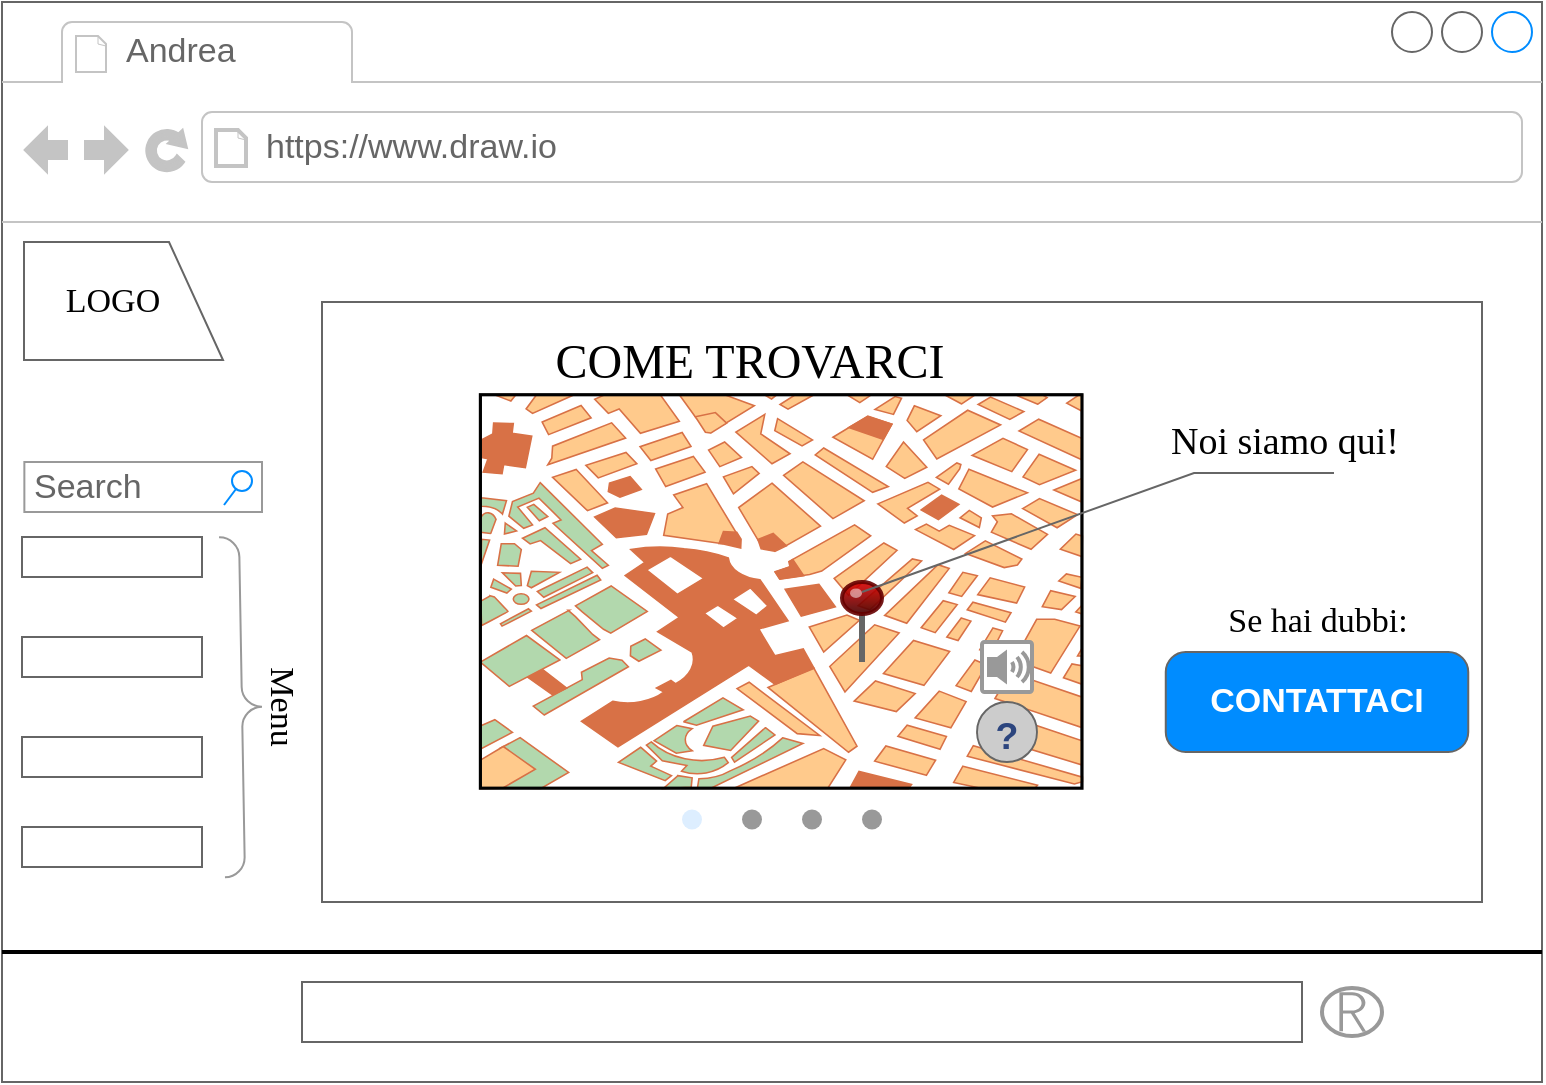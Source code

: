 <mxfile version="14.3.1" type="github">
  <diagram id="ekwS-R2kORlzKrDJqPyB" name="Page-1">
    <mxGraphModel dx="782" dy="706" grid="1" gridSize="10" guides="1" tooltips="1" connect="1" arrows="1" fold="1" page="1" pageScale="1" pageWidth="827" pageHeight="1169" math="0" shadow="0">
      <root>
        <mxCell id="0" />
        <mxCell id="1" parent="0" />
        <mxCell id="rbgBwrNaQWzHr9X_lOkM-7" value="" style="strokeWidth=1;shadow=0;dashed=0;align=center;html=1;shape=mxgraph.mockup.containers.browserWindow;rSize=0;strokeColor2=#008cff;strokeColor3=#c4c4c4;mainText=,;recursiveResize=0;strokeColor=#666666;" vertex="1" parent="1">
          <mxGeometry x="40" y="50" width="770" height="540" as="geometry" />
        </mxCell>
        <mxCell id="rbgBwrNaQWzHr9X_lOkM-8" value="Andrea" style="strokeWidth=1;shadow=0;dashed=0;align=center;html=1;shape=mxgraph.mockup.containers.anchor;fontSize=17;fontColor=#666666;align=left;" vertex="1" parent="rbgBwrNaQWzHr9X_lOkM-7">
          <mxGeometry x="60" y="12" width="100" height="26" as="geometry" />
        </mxCell>
        <mxCell id="rbgBwrNaQWzHr9X_lOkM-9" value="https://www.draw.io" style="strokeWidth=1;shadow=0;dashed=0;align=center;html=1;shape=mxgraph.mockup.containers.anchor;rSize=0;fontSize=17;fontColor=#666666;align=left;" vertex="1" parent="rbgBwrNaQWzHr9X_lOkM-7">
          <mxGeometry x="130" y="60" width="250" height="26" as="geometry" />
        </mxCell>
        <mxCell id="rbgBwrNaQWzHr9X_lOkM-11" value="" style="verticalLabelPosition=bottom;shadow=0;dashed=0;align=center;html=1;verticalAlign=top;strokeWidth=1;shape=mxgraph.mockup.misc.map;" vertex="1" parent="rbgBwrNaQWzHr9X_lOkM-7">
          <mxGeometry x="239" y="196.25" width="302" height="197.5" as="geometry" />
        </mxCell>
        <mxCell id="rbgBwrNaQWzHr9X_lOkM-12" value="" style="verticalLabelPosition=top;shadow=0;dashed=0;align=center;html=1;verticalAlign=bottom;strokeWidth=1;shape=mxgraph.mockup.misc.pin;fillColor2=#dd0000;fillColor3=#440000;strokeColor=#660000;" vertex="1" parent="rbgBwrNaQWzHr9X_lOkM-7">
          <mxGeometry x="420" y="290" width="20" height="40" as="geometry" />
        </mxCell>
        <mxCell id="rbgBwrNaQWzHr9X_lOkM-19" value="&lt;p&gt;&lt;br&gt;&lt;/p&gt;" style="strokeWidth=1;shadow=0;dashed=0;align=center;html=1;shape=mxgraph.mockup.text.callout;linkText=;textSize=17;textColor=#666666;callDir=NE;callStyle=line;fontSize=17;fontColor=#666666;align=right;verticalAlign=top;strokeColor=#666666;" vertex="1" parent="rbgBwrNaQWzHr9X_lOkM-7">
          <mxGeometry x="430" y="210" width="236" height="85" as="geometry" />
        </mxCell>
        <mxCell id="rbgBwrNaQWzHr9X_lOkM-20" value="Noi siamo qui!" style="text;html=1;strokeColor=none;fillColor=none;align=center;verticalAlign=middle;whiteSpace=wrap;rounded=0;fontFamily=Times New Roman;fontSize=19;" vertex="1" parent="rbgBwrNaQWzHr9X_lOkM-7">
          <mxGeometry x="580" y="210" width="122.5" height="20" as="geometry" />
        </mxCell>
        <mxCell id="rbgBwrNaQWzHr9X_lOkM-21" value="" style="verticalLabelPosition=bottom;shadow=0;dashed=0;align=center;html=1;verticalAlign=top;strokeWidth=1;shape=mxgraph.mockup.misc.help_icon;fontFamily=Times New Roman;fontSize=19;" vertex="1" parent="rbgBwrNaQWzHr9X_lOkM-7">
          <mxGeometry x="487.5" y="350" width="30" height="30" as="geometry" />
        </mxCell>
        <mxCell id="rbgBwrNaQWzHr9X_lOkM-22" value="" style="verticalLabelPosition=bottom;shadow=0;dashed=0;align=center;html=1;verticalAlign=top;strokeWidth=1;shape=mxgraph.mockup.navigation.pageControl;fillColor=#999999;strokeColor=#ddeeff;fontFamily=Times New Roman;fontSize=19;" vertex="1" parent="rbgBwrNaQWzHr9X_lOkM-7">
          <mxGeometry x="340" y="393.75" width="100" height="30" as="geometry" />
        </mxCell>
        <mxCell id="rbgBwrNaQWzHr9X_lOkM-26" value="" style="strokeColor=#999999;verticalLabelPosition=bottom;shadow=0;dashed=0;verticalAlign=top;strokeWidth=2;html=1;shape=mxgraph.mockup.misc.volumeIcon;fontFamily=Times New Roman;fontSize=19;" vertex="1" parent="rbgBwrNaQWzHr9X_lOkM-7">
          <mxGeometry x="490" y="320" width="25" height="25" as="geometry" />
        </mxCell>
        <mxCell id="rbgBwrNaQWzHr9X_lOkM-27" value="Search" style="strokeWidth=1;shadow=0;dashed=0;align=center;html=1;shape=mxgraph.mockup.forms.searchBox;strokeColor=#999999;mainText=;strokeColor2=#008cff;fontColor=#666666;fontSize=17;align=left;spacingLeft=3;" vertex="1" parent="rbgBwrNaQWzHr9X_lOkM-7">
          <mxGeometry x="11.18" y="230" width="118.82" height="25" as="geometry" />
        </mxCell>
        <mxCell id="rbgBwrNaQWzHr9X_lOkM-31" value="CONTATTACI" style="strokeWidth=1;shadow=0;dashed=0;align=center;html=1;shape=mxgraph.mockup.buttons.button;strokeColor=#666666;fontColor=#ffffff;mainText=;buttonStyle=round;fontSize=17;fontStyle=1;fillColor=#008cff;whiteSpace=wrap;" vertex="1" parent="rbgBwrNaQWzHr9X_lOkM-7">
          <mxGeometry x="581.88" y="325" width="151.25" height="50" as="geometry" />
        </mxCell>
        <mxCell id="rbgBwrNaQWzHr9X_lOkM-35" value="COME TROVARCI" style="text;html=1;strokeColor=none;fillColor=none;align=center;verticalAlign=middle;whiteSpace=wrap;rounded=0;fontFamily=Times New Roman;fontSize=24;" vertex="1" parent="rbgBwrNaQWzHr9X_lOkM-7">
          <mxGeometry x="260" y="170" width="227.5" height="20" as="geometry" />
        </mxCell>
        <mxCell id="rbgBwrNaQWzHr9X_lOkM-36" value="Se hai dubbi:" style="text;html=1;strokeColor=none;fillColor=none;align=center;verticalAlign=middle;whiteSpace=wrap;rounded=0;fontFamily=Times New Roman;fontSize=17;" vertex="1" parent="rbgBwrNaQWzHr9X_lOkM-7">
          <mxGeometry x="572.5" y="300" width="170" height="20" as="geometry" />
        </mxCell>
        <mxCell id="rbgBwrNaQWzHr9X_lOkM-37" value="" style="line;strokeWidth=2;html=1;fontFamily=Times New Roman;fontSize=17;" vertex="1" parent="rbgBwrNaQWzHr9X_lOkM-7">
          <mxGeometry y="470" width="770" height="10" as="geometry" />
        </mxCell>
        <mxCell id="rbgBwrNaQWzHr9X_lOkM-38" value="" style="shape=image;html=1;verticalAlign=top;verticalLabelPosition=bottom;labelBackgroundColor=#ffffff;imageAspect=0;aspect=fixed;image=https://cdn3.iconfinder.com/data/icons/finalflags/128/Italy-Flag.png;strokeColor=#666666;fontFamily=Times New Roman;fontSize=17;" vertex="1" parent="rbgBwrNaQWzHr9X_lOkM-7">
          <mxGeometry x="11.09" y="492.37" width="23" height="23" as="geometry" />
        </mxCell>
        <mxCell id="rbgBwrNaQWzHr9X_lOkM-39" value="" style="shape=image;html=1;verticalAlign=top;verticalLabelPosition=bottom;labelBackgroundColor=#ffffff;imageAspect=0;aspect=fixed;image=https://cdn2.iconfinder.com/data/icons/flags/flags/48/united-kingdom-great-britain.png;strokeColor=#666666;fontFamily=Times New Roman;fontSize=17;" vertex="1" parent="rbgBwrNaQWzHr9X_lOkM-7">
          <mxGeometry x="51.09" y="492.37" width="25.5" height="25.5" as="geometry" />
        </mxCell>
        <mxCell id="rbgBwrNaQWzHr9X_lOkM-47" value="" style="shape=image;html=1;verticalAlign=top;verticalLabelPosition=bottom;labelBackgroundColor=#ffffff;imageAspect=0;aspect=fixed;image=https://cdn3.iconfinder.com/data/icons/finalflags/128/Germany-Flag.png;strokeColor=#666666;fontFamily=Times New Roman;fontSize=17;" vertex="1" parent="rbgBwrNaQWzHr9X_lOkM-7">
          <mxGeometry x="92.34" y="490" width="27.75" height="27.75" as="geometry" />
        </mxCell>
        <mxCell id="rbgBwrNaQWzHr9X_lOkM-48" value="" style="strokeColor=#999999;verticalLabelPosition=bottom;shadow=0;dashed=0;verticalAlign=top;strokeWidth=2;html=1;shape=mxgraph.mockup.misc.registeredIcon;fontFamily=Times New Roman;fontSize=17;" vertex="1" parent="rbgBwrNaQWzHr9X_lOkM-7">
          <mxGeometry x="660" y="493" width="30" height="24" as="geometry" />
        </mxCell>
        <mxCell id="rbgBwrNaQWzHr9X_lOkM-50" value="" style="strokeWidth=1;shadow=0;dashed=0;align=center;html=1;shape=mxgraph.mockup.text.textBox;fontColor=#666666;align=left;fontSize=17;spacingLeft=4;spacingTop=-3;strokeColor=#666666;mainText=" vertex="1" parent="rbgBwrNaQWzHr9X_lOkM-7">
          <mxGeometry x="150" y="490" width="500" height="30" as="geometry" />
        </mxCell>
        <mxCell id="rbgBwrNaQWzHr9X_lOkM-51" value="" style="shape=manualInput;whiteSpace=wrap;html=1;strokeColor=#666666;fillColor=none;fontFamily=Times New Roman;fontSize=17;size=27;rotation=90;" vertex="1" parent="rbgBwrNaQWzHr9X_lOkM-7">
          <mxGeometry x="31.25" y="99.75" width="59" height="99.5" as="geometry" />
        </mxCell>
        <mxCell id="rbgBwrNaQWzHr9X_lOkM-52" value="LOGO" style="text;html=1;strokeColor=none;fillColor=none;align=center;verticalAlign=middle;whiteSpace=wrap;rounded=0;fontFamily=Times New Roman;fontSize=17;" vertex="1" parent="rbgBwrNaQWzHr9X_lOkM-7">
          <mxGeometry x="31.25" y="139.5" width="48.75" height="20" as="geometry" />
        </mxCell>
        <mxCell id="rbgBwrNaQWzHr9X_lOkM-53" value="&lt;span style=&quot;color: rgba(0 , 0 , 0 , 0) ; font-family: monospace ; font-size: 0px&quot;&gt;%3CmxGraphModel%3E%3Croot%3E%3CmxCell%20id%3D%220%22%2F%3E%3CmxCell%20id%3D%221%22%20parent%3D%220%22%2F%3E%3CmxCell%20id%3D%222%22%20value%3D%22%22%20style%3D%22ellipse%3BwhiteSpace%3Dwrap%3Bhtml%3D1%3Baspect%3Dfixed%3BstrokeColor%3D%23666666%3BfontFamily%3DTimes%20New%20Roman%3BfontSize%3D17%3B%22%20vertex%3D%221%22%20parent%3D%221%22%3E%3CmxGeometry%20x%3D%22384%22%20y%3D%22190%22%20width%3D%2220%22%20height%3D%2220%22%20as%3D%22geometry%22%2F%3E%3C%2FmxCell%3E%3C%2Froot%3E%3C%2FmxGraphModel%3E&lt;/span&gt;" style="rounded=0;whiteSpace=wrap;html=1;strokeColor=#666666;fillColor=none;fontFamily=Times New Roman;fontSize=17;" vertex="1" parent="rbgBwrNaQWzHr9X_lOkM-7">
          <mxGeometry x="10" y="267.5" width="90" height="20" as="geometry" />
        </mxCell>
        <mxCell id="rbgBwrNaQWzHr9X_lOkM-56" value="&lt;span style=&quot;color: rgba(0 , 0 , 0 , 0) ; font-family: monospace ; font-size: 0px&quot;&gt;%3CmxGraphModel%3E%3Croot%3E%3CmxCell%20id%3D%220%22%2F%3E%3CmxCell%20id%3D%221%22%20parent%3D%220%22%2F%3E%3CmxCell%20id%3D%222%22%20value%3D%22%22%20style%3D%22ellipse%3BwhiteSpace%3Dwrap%3Bhtml%3D1%3Baspect%3Dfixed%3BstrokeColor%3D%23666666%3BfontFamily%3DTimes%20New%20Roman%3BfontSize%3D17%3B%22%20vertex%3D%221%22%20parent%3D%221%22%3E%3CmxGeometry%20x%3D%22384%22%20y%3D%22190%22%20width%3D%2220%22%20height%3D%2220%22%20as%3D%22geometry%22%2F%3E%3C%2FmxCell%3E%3C%2Froot%3E%3C%2FmxGraphModel%3E&lt;/span&gt;" style="rounded=0;whiteSpace=wrap;html=1;strokeColor=#666666;fillColor=none;fontFamily=Times New Roman;fontSize=17;" vertex="1" parent="rbgBwrNaQWzHr9X_lOkM-7">
          <mxGeometry x="10" y="317.5" width="90" height="20" as="geometry" />
        </mxCell>
        <mxCell id="rbgBwrNaQWzHr9X_lOkM-57" value="&lt;span style=&quot;color: rgba(0 , 0 , 0 , 0) ; font-family: monospace ; font-size: 0px&quot;&gt;%3CmxGraphModel%3E%3Croot%3E%3CmxCell%20id%3D%220%22%2F%3E%3CmxCell%20id%3D%221%22%20parent%3D%220%22%2F%3E%3CmxCell%20id%3D%222%22%20value%3D%22%22%20style%3D%22ellipse%3BwhiteSpace%3Dwrap%3Bhtml%3D1%3Baspect%3Dfixed%3BstrokeColor%3D%23666666%3BfontFamily%3DTimes%20New%20Roman%3BfontSize%3D17%3B%22%20vertex%3D%221%22%20parent%3D%221%22%3E%3CmxGeometry%20x%3D%22384%22%20y%3D%22190%22%20width%3D%2220%22%20height%3D%2220%22%20as%3D%22geometry%22%2F%3E%3C%2FmxCell%3E%3C%2Froot%3E%3C%2FmxGraphModel%3E&lt;/span&gt;" style="rounded=0;whiteSpace=wrap;html=1;strokeColor=#666666;fillColor=none;fontFamily=Times New Roman;fontSize=17;" vertex="1" parent="rbgBwrNaQWzHr9X_lOkM-7">
          <mxGeometry x="10" y="367.5" width="90" height="20" as="geometry" />
        </mxCell>
        <mxCell id="rbgBwrNaQWzHr9X_lOkM-58" value="&lt;span style=&quot;color: rgba(0 , 0 , 0 , 0) ; font-family: monospace ; font-size: 0px&quot;&gt;%3CmxGraphModel%3E%3Croot%3E%3CmxCell%20id%3D%220%22%2F%3E%3CmxCell%20id%3D%221%22%20parent%3D%220%22%2F%3E%3CmxCell%20id%3D%222%22%20value%3D%22%22%20style%3D%22ellipse%3BwhiteSpace%3Dwrap%3Bhtml%3D1%3Baspect%3Dfixed%3BstrokeColor%3D%23666666%3BfontFamily%3DTimes%20New%20Roman%3BfontSize%3D17%3B%22%20vertex%3D%221%22%20parent%3D%221%22%3E%3CmxGeometry%20x%3D%22384%22%20y%3D%22190%22%20width%3D%2220%22%20height%3D%2220%22%20as%3D%22geometry%22%2F%3E%3C%2FmxCell%3E%3C%2Froot%3E%3C%2FmxGraphModel%3E&lt;/span&gt;" style="rounded=0;whiteSpace=wrap;html=1;strokeColor=#666666;fillColor=none;fontFamily=Times New Roman;fontSize=17;" vertex="1" parent="rbgBwrNaQWzHr9X_lOkM-7">
          <mxGeometry x="10" y="412.5" width="90" height="20" as="geometry" />
        </mxCell>
        <mxCell id="rbgBwrNaQWzHr9X_lOkM-59" value="" style="labelPosition=right;align=left;strokeWidth=1;shape=mxgraph.mockup.markup.curlyBrace;html=1;shadow=0;dashed=0;strokeColor=#999999;direction=north;fillColor=none;fontFamily=Times New Roman;fontSize=17;rotation=-181;" vertex="1" parent="rbgBwrNaQWzHr9X_lOkM-7">
          <mxGeometry x="110" y="267.5" width="20" height="170" as="geometry" />
        </mxCell>
        <mxCell id="rbgBwrNaQWzHr9X_lOkM-60" value="Menu" style="text;html=1;strokeColor=none;fillColor=none;align=center;verticalAlign=middle;whiteSpace=wrap;rounded=0;fontFamily=Times New Roman;fontSize=17;rotation=90;" vertex="1" parent="rbgBwrNaQWzHr9X_lOkM-7">
          <mxGeometry x="110" y="342.5" width="60" height="20" as="geometry" />
        </mxCell>
        <mxCell id="rbgBwrNaQWzHr9X_lOkM-61" value="" style="rounded=0;whiteSpace=wrap;html=1;strokeColor=#666666;fillColor=none;fontFamily=Times New Roman;fontSize=17;" vertex="1" parent="rbgBwrNaQWzHr9X_lOkM-7">
          <mxGeometry x="160" y="150" width="580" height="300" as="geometry" />
        </mxCell>
      </root>
    </mxGraphModel>
  </diagram>
</mxfile>
